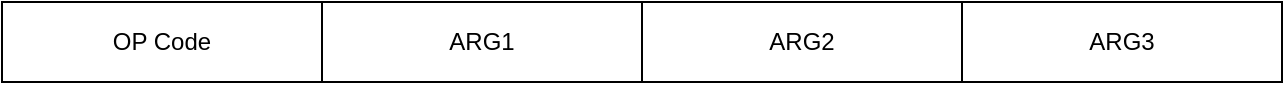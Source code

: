 <mxfile version="22.1.2" type="device">
  <diagram name="Page-1" id="kr_Ua-riBkt2L6OURqKy">
    <mxGraphModel dx="1102" dy="662" grid="1" gridSize="10" guides="1" tooltips="1" connect="1" arrows="1" fold="1" page="1" pageScale="1" pageWidth="850" pageHeight="1100" math="0" shadow="0">
      <root>
        <mxCell id="0" />
        <mxCell id="1" parent="0" />
        <mxCell id="Efaht33CmfVuNj-bwU9T-1" value="OP Code" style="rounded=0;whiteSpace=wrap;html=1;" vertex="1" parent="1">
          <mxGeometry x="240" y="400" width="160" height="40" as="geometry" />
        </mxCell>
        <mxCell id="Efaht33CmfVuNj-bwU9T-2" value="ARG1" style="rounded=0;whiteSpace=wrap;html=1;" vertex="1" parent="1">
          <mxGeometry x="400" y="400" width="160" height="40" as="geometry" />
        </mxCell>
        <mxCell id="Efaht33CmfVuNj-bwU9T-3" value="ARG2" style="rounded=0;whiteSpace=wrap;html=1;" vertex="1" parent="1">
          <mxGeometry x="560" y="400" width="160" height="40" as="geometry" />
        </mxCell>
        <mxCell id="Efaht33CmfVuNj-bwU9T-4" value="ARG3" style="rounded=0;whiteSpace=wrap;html=1;" vertex="1" parent="1">
          <mxGeometry x="720" y="400" width="160" height="40" as="geometry" />
        </mxCell>
      </root>
    </mxGraphModel>
  </diagram>
</mxfile>
